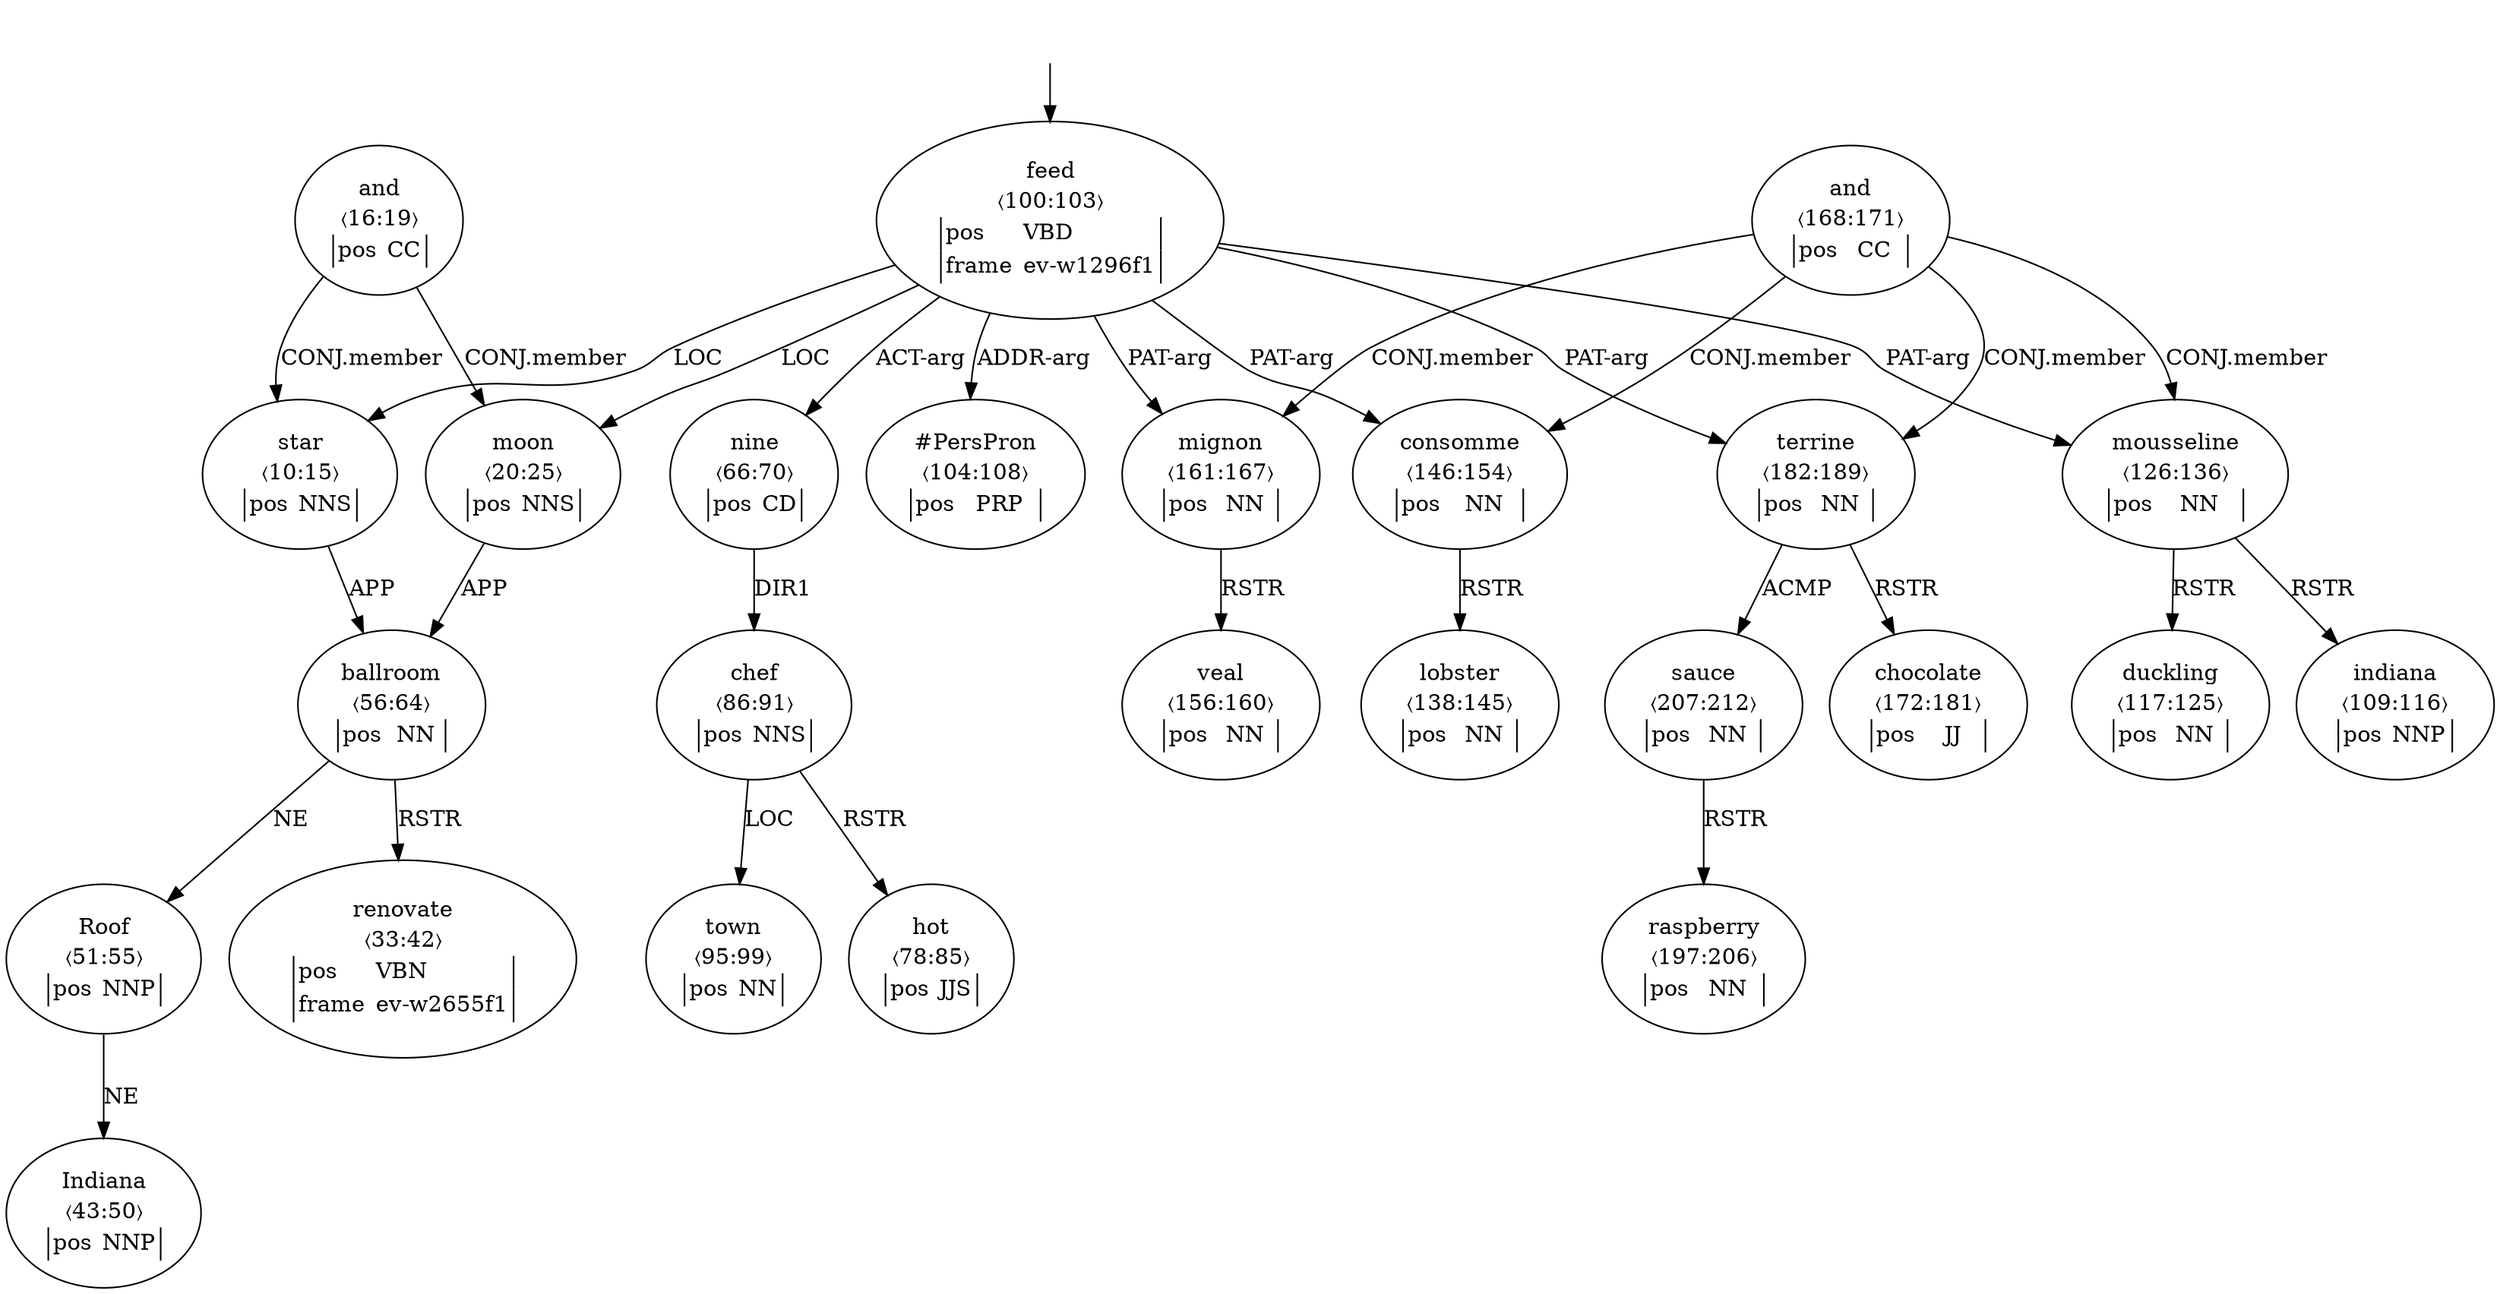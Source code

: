 digraph "20010017" {
  top [ style=invis ];
  top -> 19;
  2 [ label=<<table align="center" border="0" cellspacing="0"><tr><td colspan="2">star</td></tr><tr><td colspan="2">〈10:15〉</td></tr><tr><td sides="l" border="1" align="left">pos</td><td sides="r" border="1" align="left">NNS</td></tr></table>> ];
  3 [ label=<<table align="center" border="0" cellspacing="0"><tr><td colspan="2">and</td></tr><tr><td colspan="2">〈16:19〉</td></tr><tr><td sides="l" border="1" align="left">pos</td><td sides="r" border="1" align="left">CC</td></tr></table>> ];
  4 [ label=<<table align="center" border="0" cellspacing="0"><tr><td colspan="2">moon</td></tr><tr><td colspan="2">〈20:25〉</td></tr><tr><td sides="l" border="1" align="left">pos</td><td sides="r" border="1" align="left">NNS</td></tr></table>> ];
  7 [ label=<<table align="center" border="0" cellspacing="0"><tr><td colspan="2">renovate</td></tr><tr><td colspan="2">〈33:42〉</td></tr><tr><td sides="l" border="1" align="left">pos</td><td sides="r" border="1" align="left">VBN</td></tr><tr><td sides="l" border="1" align="left">frame</td><td sides="r" border="1" align="left">ev-w2655f1</td></tr></table>> ];
  8 [ label=<<table align="center" border="0" cellspacing="0"><tr><td colspan="2">Indiana</td></tr><tr><td colspan="2">〈43:50〉</td></tr><tr><td sides="l" border="1" align="left">pos</td><td sides="r" border="1" align="left">NNP</td></tr></table>> ];
  9 [ label=<<table align="center" border="0" cellspacing="0"><tr><td colspan="2">Roof</td></tr><tr><td colspan="2">〈51:55〉</td></tr><tr><td sides="l" border="1" align="left">pos</td><td sides="r" border="1" align="left">NNP</td></tr></table>> ];
  10 [ label=<<table align="center" border="0" cellspacing="0"><tr><td colspan="2">ballroom</td></tr><tr><td colspan="2">〈56:64〉</td></tr><tr><td sides="l" border="1" align="left">pos</td><td sides="r" border="1" align="left">NN</td></tr></table>> ];
  12 [ label=<<table align="center" border="0" cellspacing="0"><tr><td colspan="2">nine</td></tr><tr><td colspan="2">〈66:70〉</td></tr><tr><td sides="l" border="1" align="left">pos</td><td sides="r" border="1" align="left">CD</td></tr></table>> ];
  15 [ label=<<table align="center" border="0" cellspacing="0"><tr><td colspan="2">hot</td></tr><tr><td colspan="2">〈78:85〉</td></tr><tr><td sides="l" border="1" align="left">pos</td><td sides="r" border="1" align="left">JJS</td></tr></table>> ];
  16 [ label=<<table align="center" border="0" cellspacing="0"><tr><td colspan="2">chef</td></tr><tr><td colspan="2">〈86:91〉</td></tr><tr><td sides="l" border="1" align="left">pos</td><td sides="r" border="1" align="left">NNS</td></tr></table>> ];
  18 [ label=<<table align="center" border="0" cellspacing="0"><tr><td colspan="2">town</td></tr><tr><td colspan="2">〈95:99〉</td></tr><tr><td sides="l" border="1" align="left">pos</td><td sides="r" border="1" align="left">NN</td></tr></table>> ];
  19 [ label=<<table align="center" border="0" cellspacing="0"><tr><td colspan="2">feed</td></tr><tr><td colspan="2">〈100:103〉</td></tr><tr><td sides="l" border="1" align="left">pos</td><td sides="r" border="1" align="left">VBD</td></tr><tr><td sides="l" border="1" align="left">frame</td><td sides="r" border="1" align="left">ev-w1296f1</td></tr></table>> ];
  20 [ label=<<table align="center" border="0" cellspacing="0"><tr><td colspan="2">#PersPron</td></tr><tr><td colspan="2">〈104:108〉</td></tr><tr><td sides="l" border="1" align="left">pos</td><td sides="r" border="1" align="left">PRP</td></tr></table>> ];
  21 [ label=<<table align="center" border="0" cellspacing="0"><tr><td colspan="2">indiana</td></tr><tr><td colspan="2">〈109:116〉</td></tr><tr><td sides="l" border="1" align="left">pos</td><td sides="r" border="1" align="left">NNP</td></tr></table>> ];
  22 [ label=<<table align="center" border="0" cellspacing="0"><tr><td colspan="2">duckling</td></tr><tr><td colspan="2">〈117:125〉</td></tr><tr><td sides="l" border="1" align="left">pos</td><td sides="r" border="1" align="left">NN</td></tr></table>> ];
  23 [ label=<<table align="center" border="0" cellspacing="0"><tr><td colspan="2">mousseline</td></tr><tr><td colspan="2">〈126:136〉</td></tr><tr><td sides="l" border="1" align="left">pos</td><td sides="r" border="1" align="left">NN</td></tr></table>> ];
  25 [ label=<<table align="center" border="0" cellspacing="0"><tr><td colspan="2">lobster</td></tr><tr><td colspan="2">〈138:145〉</td></tr><tr><td sides="l" border="1" align="left">pos</td><td sides="r" border="1" align="left">NN</td></tr></table>> ];
  26 [ label=<<table align="center" border="0" cellspacing="0"><tr><td colspan="2">consomme</td></tr><tr><td colspan="2">〈146:154〉</td></tr><tr><td sides="l" border="1" align="left">pos</td><td sides="r" border="1" align="left">NN</td></tr></table>> ];
  28 [ label=<<table align="center" border="0" cellspacing="0"><tr><td colspan="2">veal</td></tr><tr><td colspan="2">〈156:160〉</td></tr><tr><td sides="l" border="1" align="left">pos</td><td sides="r" border="1" align="left">NN</td></tr></table>> ];
  29 [ label=<<table align="center" border="0" cellspacing="0"><tr><td colspan="2">mignon</td></tr><tr><td colspan="2">〈161:167〉</td></tr><tr><td sides="l" border="1" align="left">pos</td><td sides="r" border="1" align="left">NN</td></tr></table>> ];
  30 [ label=<<table align="center" border="0" cellspacing="0"><tr><td colspan="2">and</td></tr><tr><td colspan="2">〈168:171〉</td></tr><tr><td sides="l" border="1" align="left">pos</td><td sides="r" border="1" align="left">CC</td></tr></table>> ];
  31 [ label=<<table align="center" border="0" cellspacing="0"><tr><td colspan="2">chocolate</td></tr><tr><td colspan="2">〈172:181〉</td></tr><tr><td sides="l" border="1" align="left">pos</td><td sides="r" border="1" align="left">JJ</td></tr></table>> ];
  32 [ label=<<table align="center" border="0" cellspacing="0"><tr><td colspan="2">terrine</td></tr><tr><td colspan="2">〈182:189〉</td></tr><tr><td sides="l" border="1" align="left">pos</td><td sides="r" border="1" align="left">NN</td></tr></table>> ];
  35 [ label=<<table align="center" border="0" cellspacing="0"><tr><td colspan="2">raspberry</td></tr><tr><td colspan="2">〈197:206〉</td></tr><tr><td sides="l" border="1" align="left">pos</td><td sides="r" border="1" align="left">NN</td></tr></table>> ];
  36 [ label=<<table align="center" border="0" cellspacing="0"><tr><td colspan="2">sauce</td></tr><tr><td colspan="2">〈207:212〉</td></tr><tr><td sides="l" border="1" align="left">pos</td><td sides="r" border="1" align="left">NN</td></tr></table>> ];
  10 -> 9 [ label="NE" ];
  19 -> 2 [ label="LOC" ];
  32 -> 36 [ label="ACMP" ];
  2 -> 10 [ label="APP" ];
  3 -> 2 [ label="CONJ.member" ];
  32 -> 31 [ label="RSTR" ];
  16 -> 18 [ label="LOC" ];
  10 -> 7 [ label="RSTR" ];
  3 -> 4 [ label="CONJ.member" ];
  19 -> 29 [ label="PAT-arg" ];
  19 -> 26 [ label="PAT-arg" ];
  19 -> 12 [ label="ACT-arg" ];
  36 -> 35 [ label="RSTR" ];
  23 -> 21 [ label="RSTR" ];
  9 -> 8 [ label="NE" ];
  19 -> 23 [ label="PAT-arg" ];
  30 -> 26 [ label="CONJ.member" ];
  4 -> 10 [ label="APP" ];
  30 -> 32 [ label="CONJ.member" ];
  29 -> 28 [ label="RSTR" ];
  19 -> 20 [ label="ADDR-arg" ];
  23 -> 22 [ label="RSTR" ];
  19 -> 4 [ label="LOC" ];
  26 -> 25 [ label="RSTR" ];
  30 -> 23 [ label="CONJ.member" ];
  12 -> 16 [ label="DIR1" ];
  19 -> 32 [ label="PAT-arg" ];
  16 -> 15 [ label="RSTR" ];
  30 -> 29 [ label="CONJ.member" ];
}

